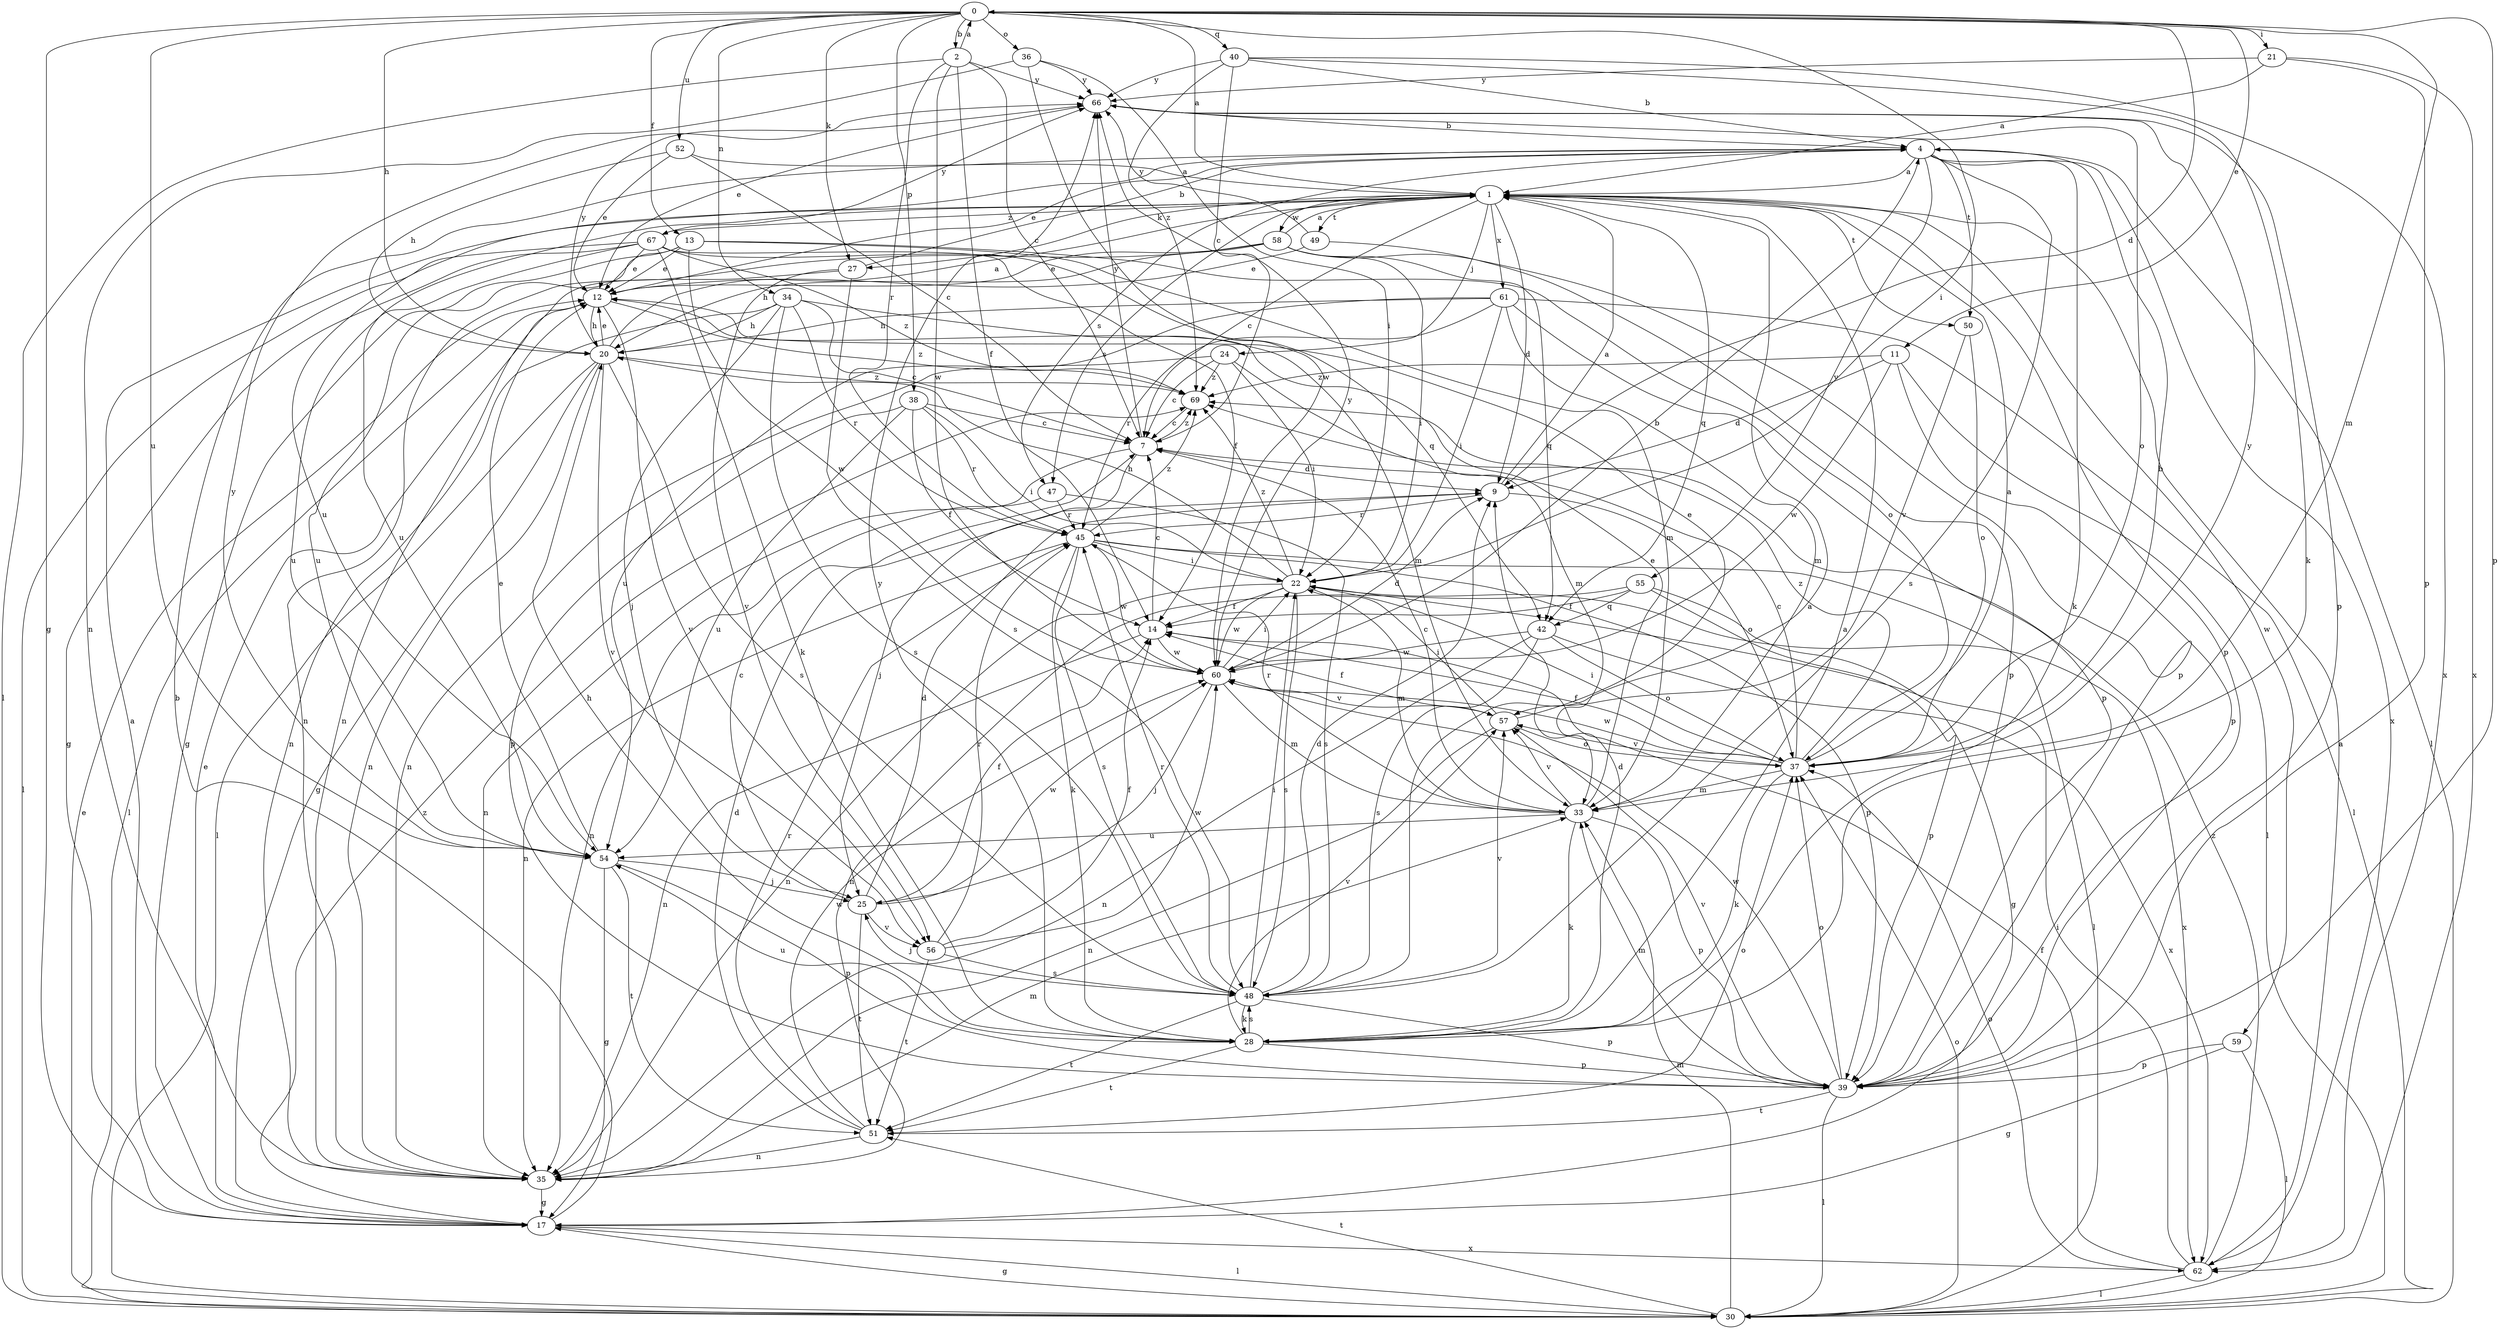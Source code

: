 strict digraph  {
0;
1;
2;
4;
7;
9;
11;
12;
13;
14;
17;
20;
21;
22;
24;
25;
27;
28;
30;
33;
34;
35;
36;
37;
38;
39;
40;
42;
45;
47;
48;
49;
50;
51;
52;
54;
55;
56;
57;
58;
59;
60;
61;
62;
66;
67;
69;
0 -> 2  [label=b];
0 -> 9  [label=d];
0 -> 11  [label=e];
0 -> 13  [label=f];
0 -> 17  [label=g];
0 -> 20  [label=h];
0 -> 21  [label=i];
0 -> 22  [label=i];
0 -> 27  [label=k];
0 -> 33  [label=m];
0 -> 34  [label=n];
0 -> 36  [label=o];
0 -> 38  [label=p];
0 -> 39  [label=p];
0 -> 40  [label=q];
0 -> 52  [label=u];
0 -> 54  [label=u];
1 -> 0  [label=a];
1 -> 7  [label=c];
1 -> 9  [label=d];
1 -> 24  [label=j];
1 -> 27  [label=k];
1 -> 39  [label=p];
1 -> 42  [label=q];
1 -> 47  [label=s];
1 -> 49  [label=t];
1 -> 50  [label=t];
1 -> 54  [label=u];
1 -> 58  [label=w];
1 -> 59  [label=w];
1 -> 61  [label=x];
1 -> 67  [label=z];
2 -> 0  [label=a];
2 -> 7  [label=c];
2 -> 14  [label=f];
2 -> 30  [label=l];
2 -> 45  [label=r];
2 -> 60  [label=w];
2 -> 66  [label=y];
4 -> 1  [label=a];
4 -> 12  [label=e];
4 -> 28  [label=k];
4 -> 30  [label=l];
4 -> 47  [label=s];
4 -> 48  [label=s];
4 -> 50  [label=t];
4 -> 54  [label=u];
4 -> 55  [label=v];
4 -> 62  [label=x];
7 -> 9  [label=d];
7 -> 25  [label=j];
7 -> 35  [label=n];
7 -> 66  [label=y];
7 -> 69  [label=z];
9 -> 1  [label=a];
9 -> 37  [label=o];
9 -> 45  [label=r];
11 -> 9  [label=d];
11 -> 30  [label=l];
11 -> 39  [label=p];
11 -> 60  [label=w];
11 -> 69  [label=z];
12 -> 20  [label=h];
12 -> 30  [label=l];
12 -> 56  [label=v];
12 -> 69  [label=z];
13 -> 12  [label=e];
13 -> 17  [label=g];
13 -> 33  [label=m];
13 -> 37  [label=o];
13 -> 54  [label=u];
13 -> 60  [label=w];
14 -> 7  [label=c];
14 -> 35  [label=n];
14 -> 60  [label=w];
17 -> 1  [label=a];
17 -> 4  [label=b];
17 -> 12  [label=e];
17 -> 30  [label=l];
17 -> 62  [label=x];
17 -> 69  [label=z];
20 -> 1  [label=a];
20 -> 12  [label=e];
20 -> 17  [label=g];
20 -> 30  [label=l];
20 -> 35  [label=n];
20 -> 48  [label=s];
20 -> 56  [label=v];
20 -> 66  [label=y];
20 -> 69  [label=z];
21 -> 1  [label=a];
21 -> 39  [label=p];
21 -> 62  [label=x];
21 -> 66  [label=y];
22 -> 14  [label=f];
22 -> 20  [label=h];
22 -> 33  [label=m];
22 -> 35  [label=n];
22 -> 48  [label=s];
22 -> 60  [label=w];
22 -> 62  [label=x];
22 -> 69  [label=z];
24 -> 7  [label=c];
24 -> 22  [label=i];
24 -> 33  [label=m];
24 -> 35  [label=n];
24 -> 69  [label=z];
25 -> 7  [label=c];
25 -> 9  [label=d];
25 -> 14  [label=f];
25 -> 51  [label=t];
25 -> 56  [label=v];
25 -> 60  [label=w];
27 -> 4  [label=b];
27 -> 35  [label=n];
27 -> 48  [label=s];
27 -> 56  [label=v];
28 -> 1  [label=a];
28 -> 9  [label=d];
28 -> 20  [label=h];
28 -> 39  [label=p];
28 -> 48  [label=s];
28 -> 51  [label=t];
28 -> 54  [label=u];
28 -> 57  [label=v];
28 -> 66  [label=y];
30 -> 12  [label=e];
30 -> 17  [label=g];
30 -> 33  [label=m];
30 -> 37  [label=o];
30 -> 51  [label=t];
33 -> 7  [label=c];
33 -> 12  [label=e];
33 -> 28  [label=k];
33 -> 39  [label=p];
33 -> 45  [label=r];
33 -> 54  [label=u];
33 -> 57  [label=v];
34 -> 7  [label=c];
34 -> 20  [label=h];
34 -> 25  [label=j];
34 -> 33  [label=m];
34 -> 35  [label=n];
34 -> 45  [label=r];
34 -> 48  [label=s];
35 -> 17  [label=g];
35 -> 33  [label=m];
36 -> 22  [label=i];
36 -> 35  [label=n];
36 -> 60  [label=w];
36 -> 66  [label=y];
37 -> 1  [label=a];
37 -> 4  [label=b];
37 -> 7  [label=c];
37 -> 14  [label=f];
37 -> 22  [label=i];
37 -> 28  [label=k];
37 -> 33  [label=m];
37 -> 57  [label=v];
37 -> 60  [label=w];
37 -> 66  [label=y];
37 -> 69  [label=z];
38 -> 7  [label=c];
38 -> 14  [label=f];
38 -> 22  [label=i];
38 -> 39  [label=p];
38 -> 45  [label=r];
38 -> 54  [label=u];
39 -> 30  [label=l];
39 -> 33  [label=m];
39 -> 37  [label=o];
39 -> 51  [label=t];
39 -> 57  [label=v];
39 -> 60  [label=w];
40 -> 4  [label=b];
40 -> 7  [label=c];
40 -> 28  [label=k];
40 -> 62  [label=x];
40 -> 66  [label=y];
40 -> 69  [label=z];
42 -> 35  [label=n];
42 -> 37  [label=o];
42 -> 48  [label=s];
42 -> 60  [label=w];
42 -> 62  [label=x];
45 -> 22  [label=i];
45 -> 28  [label=k];
45 -> 30  [label=l];
45 -> 35  [label=n];
45 -> 39  [label=p];
45 -> 48  [label=s];
45 -> 60  [label=w];
45 -> 69  [label=z];
47 -> 35  [label=n];
47 -> 45  [label=r];
47 -> 48  [label=s];
48 -> 1  [label=a];
48 -> 9  [label=d];
48 -> 22  [label=i];
48 -> 25  [label=j];
48 -> 28  [label=k];
48 -> 39  [label=p];
48 -> 45  [label=r];
48 -> 51  [label=t];
48 -> 57  [label=v];
49 -> 12  [label=e];
49 -> 39  [label=p];
49 -> 66  [label=y];
50 -> 37  [label=o];
50 -> 57  [label=v];
51 -> 9  [label=d];
51 -> 35  [label=n];
51 -> 37  [label=o];
51 -> 45  [label=r];
51 -> 60  [label=w];
52 -> 1  [label=a];
52 -> 7  [label=c];
52 -> 12  [label=e];
52 -> 20  [label=h];
54 -> 12  [label=e];
54 -> 17  [label=g];
54 -> 25  [label=j];
54 -> 39  [label=p];
54 -> 51  [label=t];
54 -> 66  [label=y];
55 -> 14  [label=f];
55 -> 17  [label=g];
55 -> 35  [label=n];
55 -> 39  [label=p];
55 -> 42  [label=q];
56 -> 14  [label=f];
56 -> 45  [label=r];
56 -> 48  [label=s];
56 -> 51  [label=t];
56 -> 60  [label=w];
57 -> 12  [label=e];
57 -> 14  [label=f];
57 -> 22  [label=i];
57 -> 35  [label=n];
57 -> 37  [label=o];
58 -> 1  [label=a];
58 -> 12  [label=e];
58 -> 20  [label=h];
58 -> 22  [label=i];
58 -> 35  [label=n];
58 -> 39  [label=p];
58 -> 42  [label=q];
59 -> 17  [label=g];
59 -> 30  [label=l];
59 -> 39  [label=p];
60 -> 4  [label=b];
60 -> 9  [label=d];
60 -> 22  [label=i];
60 -> 25  [label=j];
60 -> 33  [label=m];
60 -> 57  [label=v];
60 -> 66  [label=y];
61 -> 20  [label=h];
61 -> 22  [label=i];
61 -> 30  [label=l];
61 -> 33  [label=m];
61 -> 39  [label=p];
61 -> 45  [label=r];
61 -> 54  [label=u];
62 -> 1  [label=a];
62 -> 14  [label=f];
62 -> 22  [label=i];
62 -> 30  [label=l];
62 -> 37  [label=o];
62 -> 69  [label=z];
66 -> 4  [label=b];
66 -> 12  [label=e];
66 -> 37  [label=o];
66 -> 39  [label=p];
67 -> 12  [label=e];
67 -> 14  [label=f];
67 -> 17  [label=g];
67 -> 28  [label=k];
67 -> 30  [label=l];
67 -> 42  [label=q];
67 -> 54  [label=u];
67 -> 66  [label=y];
67 -> 69  [label=z];
69 -> 7  [label=c];
}
